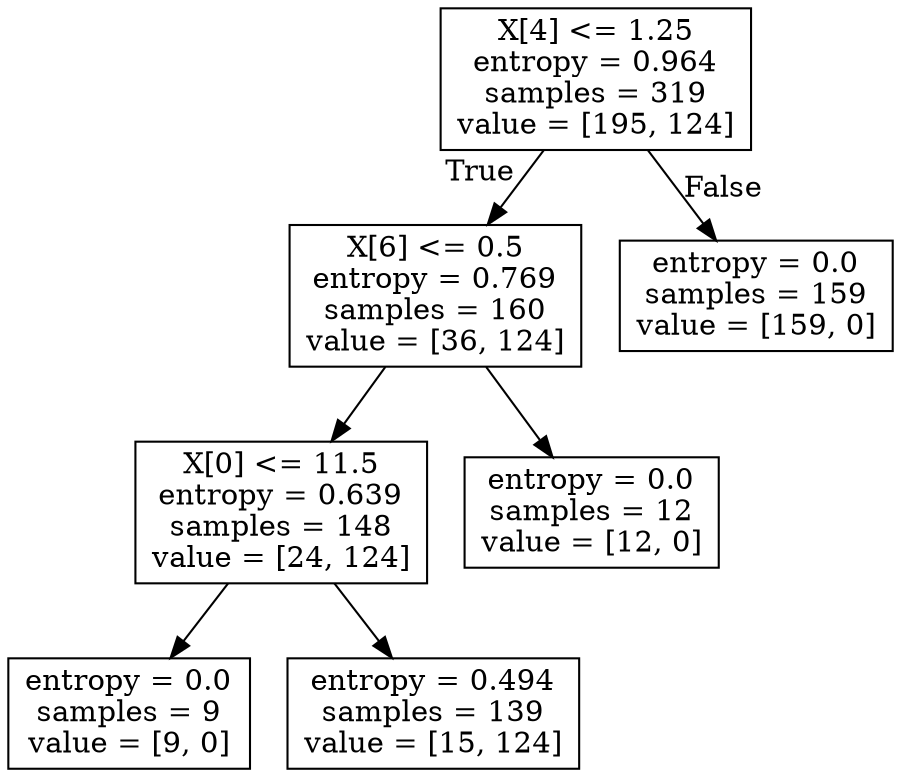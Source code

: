 digraph Tree {
node [shape=box] ;
0 [label="X[4] <= 1.25\nentropy = 0.964\nsamples = 319\nvalue = [195, 124]"] ;
1 [label="X[6] <= 0.5\nentropy = 0.769\nsamples = 160\nvalue = [36, 124]"] ;
0 -> 1 [labeldistance=2.5, labelangle=45, headlabel="True"] ;
2 [label="X[0] <= 11.5\nentropy = 0.639\nsamples = 148\nvalue = [24, 124]"] ;
1 -> 2 ;
3 [label="entropy = 0.0\nsamples = 9\nvalue = [9, 0]"] ;
2 -> 3 ;
4 [label="entropy = 0.494\nsamples = 139\nvalue = [15, 124]"] ;
2 -> 4 ;
5 [label="entropy = 0.0\nsamples = 12\nvalue = [12, 0]"] ;
1 -> 5 ;
6 [label="entropy = 0.0\nsamples = 159\nvalue = [159, 0]"] ;
0 -> 6 [labeldistance=2.5, labelangle=-45, headlabel="False"] ;
}
